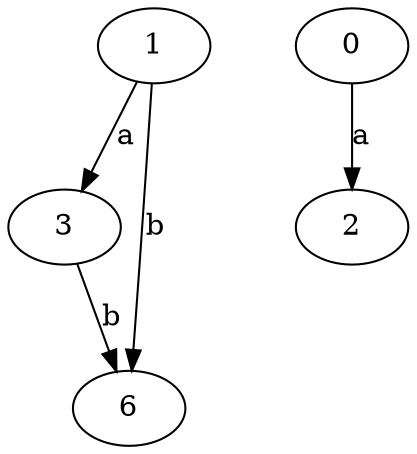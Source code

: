 strict digraph  {
1;
2;
3;
6;
0;
1 -> 3  [label=a];
1 -> 6  [label=b];
3 -> 6  [label=b];
0 -> 2  [label=a];
}
